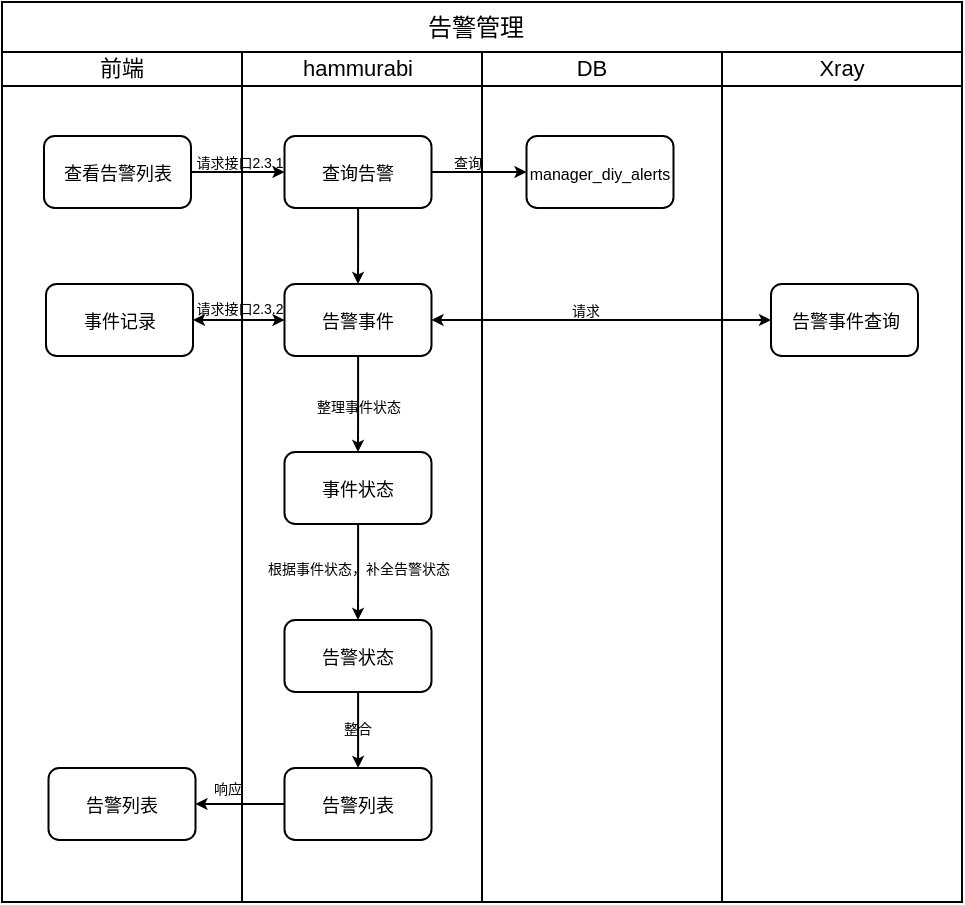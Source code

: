 <mxfile version="24.2.2" type="github">
  <diagram name="第 1 页" id="ot7QKsBdfQUWJrXRQK6z">
    <mxGraphModel dx="1121" dy="1024" grid="0" gridSize="10" guides="1" tooltips="1" connect="1" arrows="1" fold="1" page="0" pageScale="1" pageWidth="1169" pageHeight="827" background="none" math="0" shadow="0">
      <root>
        <mxCell id="0" />
        <mxCell id="1" parent="0" />
        <mxCell id="KSeW5gCTkJjKF3UOKxCf-33" value="" style="rounded=0;whiteSpace=wrap;html=1;container=0;" vertex="1" parent="1">
          <mxGeometry x="194" y="-374" width="480" height="25" as="geometry" />
        </mxCell>
        <mxCell id="KSeW5gCTkJjKF3UOKxCf-34" value="" style="rounded=0;whiteSpace=wrap;html=1;container=0;" vertex="1" parent="1">
          <mxGeometry x="194" y="-349" width="480" height="425" as="geometry" />
        </mxCell>
        <mxCell id="KSeW5gCTkJjKF3UOKxCf-38" value="" style="rounded=0;whiteSpace=wrap;html=1;container=0;" vertex="1" parent="1">
          <mxGeometry x="194" y="-349" width="120" height="17" as="geometry" />
        </mxCell>
        <mxCell id="KSeW5gCTkJjKF3UOKxCf-39" value="" style="rounded=0;whiteSpace=wrap;html=1;container=0;" vertex="1" parent="1">
          <mxGeometry x="314" y="-349" width="120" height="17" as="geometry" />
        </mxCell>
        <mxCell id="KSeW5gCTkJjKF3UOKxCf-40" value="" style="rounded=0;whiteSpace=wrap;html=1;container=0;" vertex="1" parent="1">
          <mxGeometry x="434" y="-349" width="120" height="17" as="geometry" />
        </mxCell>
        <mxCell id="KSeW5gCTkJjKF3UOKxCf-41" value="" style="rounded=0;whiteSpace=wrap;html=1;container=0;" vertex="1" parent="1">
          <mxGeometry x="554" y="-349" width="120" height="17" as="geometry" />
        </mxCell>
        <mxCell id="KSeW5gCTkJjKF3UOKxCf-43" value="" style="rounded=0;whiteSpace=wrap;html=1;container=0;" vertex="1" parent="1">
          <mxGeometry x="194" y="-332" width="120" height="408" as="geometry" />
        </mxCell>
        <mxCell id="KSeW5gCTkJjKF3UOKxCf-44" value="" style="rounded=0;whiteSpace=wrap;html=1;container=0;" vertex="1" parent="1">
          <mxGeometry x="314" y="-332" width="120" height="408" as="geometry" />
        </mxCell>
        <mxCell id="KSeW5gCTkJjKF3UOKxCf-45" value="" style="rounded=0;whiteSpace=wrap;html=1;container=0;" vertex="1" parent="1">
          <mxGeometry x="434" y="-332" width="120" height="408" as="geometry" />
        </mxCell>
        <mxCell id="KSeW5gCTkJjKF3UOKxCf-46" value="" style="rounded=0;whiteSpace=wrap;html=1;container=0;" vertex="1" parent="1">
          <mxGeometry x="554" y="-332" width="120" height="408" as="geometry" />
        </mxCell>
        <mxCell id="KSeW5gCTkJjKF3UOKxCf-50" value="告警管理" style="text;html=1;align=center;verticalAlign=middle;whiteSpace=wrap;rounded=0;" vertex="1" parent="1">
          <mxGeometry x="404" y="-372" width="54" height="21" as="geometry" />
        </mxCell>
        <mxCell id="KSeW5gCTkJjKF3UOKxCf-51" value="&lt;font style=&quot;font-size: 11px;&quot;&gt;前端&lt;/font&gt;" style="text;html=1;align=center;verticalAlign=middle;whiteSpace=wrap;rounded=0;" vertex="1" parent="1">
          <mxGeometry x="216" y="-347" width="76" height="11" as="geometry" />
        </mxCell>
        <mxCell id="KSeW5gCTkJjKF3UOKxCf-52" value="&lt;font style=&quot;font-size: 11px;&quot;&gt;hammurabi&lt;/font&gt;" style="text;html=1;align=center;verticalAlign=middle;whiteSpace=wrap;rounded=0;" vertex="1" parent="1">
          <mxGeometry x="334" y="-347" width="76" height="11" as="geometry" />
        </mxCell>
        <mxCell id="KSeW5gCTkJjKF3UOKxCf-53" value="&lt;font style=&quot;font-size: 11px;&quot;&gt;DB&lt;/font&gt;" style="text;html=1;align=center;verticalAlign=middle;whiteSpace=wrap;rounded=0;" vertex="1" parent="1">
          <mxGeometry x="451" y="-347" width="76" height="11" as="geometry" />
        </mxCell>
        <mxCell id="KSeW5gCTkJjKF3UOKxCf-54" value="&lt;font style=&quot;font-size: 11px;&quot;&gt;Xray&lt;/font&gt;" style="text;html=1;align=center;verticalAlign=middle;whiteSpace=wrap;rounded=0;" vertex="1" parent="1">
          <mxGeometry x="576" y="-347" width="76" height="11" as="geometry" />
        </mxCell>
        <mxCell id="KSeW5gCTkJjKF3UOKxCf-58" style="edgeStyle=orthogonalEdgeStyle;rounded=0;orthogonalLoop=1;jettySize=auto;html=1;entryX=0;entryY=0.5;entryDx=0;entryDy=0;endSize=3;" edge="1" parent="1" source="KSeW5gCTkJjKF3UOKxCf-55" target="KSeW5gCTkJjKF3UOKxCf-56">
          <mxGeometry relative="1" as="geometry" />
        </mxCell>
        <mxCell id="KSeW5gCTkJjKF3UOKxCf-55" value="&lt;font style=&quot;font-size: 9px;&quot;&gt;查看告警列表&lt;/font&gt;" style="rounded=1;whiteSpace=wrap;html=1;" vertex="1" parent="1">
          <mxGeometry x="215" y="-307" width="73.5" height="36" as="geometry" />
        </mxCell>
        <mxCell id="KSeW5gCTkJjKF3UOKxCf-64" style="edgeStyle=orthogonalEdgeStyle;rounded=0;orthogonalLoop=1;jettySize=auto;html=1;entryX=0.5;entryY=0;entryDx=0;entryDy=0;startSize=6;endSize=3;" edge="1" parent="1" source="KSeW5gCTkJjKF3UOKxCf-56" target="KSeW5gCTkJjKF3UOKxCf-61">
          <mxGeometry relative="1" as="geometry" />
        </mxCell>
        <mxCell id="KSeW5gCTkJjKF3UOKxCf-84" style="edgeStyle=orthogonalEdgeStyle;rounded=0;orthogonalLoop=1;jettySize=auto;html=1;entryX=0;entryY=0.5;entryDx=0;entryDy=0;endSize=3;" edge="1" parent="1" source="KSeW5gCTkJjKF3UOKxCf-56" target="KSeW5gCTkJjKF3UOKxCf-57">
          <mxGeometry relative="1" as="geometry" />
        </mxCell>
        <mxCell id="KSeW5gCTkJjKF3UOKxCf-56" value="&lt;font style=&quot;font-size: 9px;&quot;&gt;查询告警&lt;/font&gt;" style="rounded=1;whiteSpace=wrap;html=1;" vertex="1" parent="1">
          <mxGeometry x="335.25" y="-307" width="73.5" height="36" as="geometry" />
        </mxCell>
        <mxCell id="KSeW5gCTkJjKF3UOKxCf-57" value="&lt;font style=&quot;font-size: 8px;&quot;&gt;manager_diy_alerts&lt;/font&gt;" style="rounded=1;whiteSpace=wrap;html=1;" vertex="1" parent="1">
          <mxGeometry x="456.25" y="-307" width="73.5" height="36" as="geometry" />
        </mxCell>
        <mxCell id="KSeW5gCTkJjKF3UOKxCf-60" value="&lt;font style=&quot;font-size: 7px;&quot;&gt;请求接口2.3.1&lt;/font&gt;" style="text;html=1;align=center;verticalAlign=middle;whiteSpace=wrap;rounded=0;" vertex="1" parent="1">
          <mxGeometry x="284" y="-308" width="58" height="26" as="geometry" />
        </mxCell>
        <mxCell id="KSeW5gCTkJjKF3UOKxCf-63" style="edgeStyle=orthogonalEdgeStyle;rounded=0;orthogonalLoop=1;jettySize=auto;html=1;entryX=0;entryY=0.5;entryDx=0;entryDy=0;startArrow=classic;startFill=1;startSize=3;endSize=3;" edge="1" parent="1" source="KSeW5gCTkJjKF3UOKxCf-61" target="KSeW5gCTkJjKF3UOKxCf-62">
          <mxGeometry relative="1" as="geometry" />
        </mxCell>
        <mxCell id="KSeW5gCTkJjKF3UOKxCf-66" style="edgeStyle=orthogonalEdgeStyle;rounded=0;orthogonalLoop=1;jettySize=auto;html=1;entryX=0.5;entryY=0;entryDx=0;entryDy=0;endSize=3;" edge="1" parent="1" source="KSeW5gCTkJjKF3UOKxCf-61" target="KSeW5gCTkJjKF3UOKxCf-65">
          <mxGeometry relative="1" as="geometry" />
        </mxCell>
        <mxCell id="KSeW5gCTkJjKF3UOKxCf-61" value="&lt;font style=&quot;font-size: 9px;&quot;&gt;告警事件&lt;/font&gt;" style="rounded=1;whiteSpace=wrap;html=1;" vertex="1" parent="1">
          <mxGeometry x="335.25" y="-233" width="73.5" height="36" as="geometry" />
        </mxCell>
        <mxCell id="KSeW5gCTkJjKF3UOKxCf-62" value="&lt;font style=&quot;font-size: 9px;&quot;&gt;告警事件查询&lt;/font&gt;" style="rounded=1;whiteSpace=wrap;html=1;" vertex="1" parent="1">
          <mxGeometry x="578.5" y="-233" width="73.5" height="36" as="geometry" />
        </mxCell>
        <mxCell id="KSeW5gCTkJjKF3UOKxCf-71" style="edgeStyle=orthogonalEdgeStyle;rounded=0;orthogonalLoop=1;jettySize=auto;html=1;entryX=0.5;entryY=0;entryDx=0;entryDy=0;endSize=3;" edge="1" parent="1" source="KSeW5gCTkJjKF3UOKxCf-65" target="KSeW5gCTkJjKF3UOKxCf-70">
          <mxGeometry relative="1" as="geometry" />
        </mxCell>
        <mxCell id="KSeW5gCTkJjKF3UOKxCf-65" value="&lt;font style=&quot;font-size: 9px;&quot;&gt;事件状态&lt;/font&gt;" style="rounded=1;whiteSpace=wrap;html=1;" vertex="1" parent="1">
          <mxGeometry x="335.25" y="-149" width="73.5" height="36" as="geometry" />
        </mxCell>
        <mxCell id="KSeW5gCTkJjKF3UOKxCf-67" value="&lt;font style=&quot;font-size: 7px;&quot;&gt;根据事件状态，补全告警状态&lt;/font&gt;" style="text;html=1;align=center;verticalAlign=middle;whiteSpace=wrap;rounded=0;" vertex="1" parent="1">
          <mxGeometry x="324.5" y="-105" width="95" height="26" as="geometry" />
        </mxCell>
        <mxCell id="KSeW5gCTkJjKF3UOKxCf-69" value="&lt;font style=&quot;font-size: 7px;&quot;&gt;整理事件状态&lt;/font&gt;" style="text;html=1;align=center;verticalAlign=middle;whiteSpace=wrap;rounded=0;" vertex="1" parent="1">
          <mxGeometry x="324.5" y="-186" width="95" height="26" as="geometry" />
        </mxCell>
        <mxCell id="KSeW5gCTkJjKF3UOKxCf-74" style="edgeStyle=orthogonalEdgeStyle;rounded=0;orthogonalLoop=1;jettySize=auto;html=1;endSize=3;" edge="1" parent="1" source="KSeW5gCTkJjKF3UOKxCf-70" target="KSeW5gCTkJjKF3UOKxCf-73">
          <mxGeometry relative="1" as="geometry" />
        </mxCell>
        <mxCell id="KSeW5gCTkJjKF3UOKxCf-70" value="&lt;font style=&quot;font-size: 9px;&quot;&gt;告警状态&lt;/font&gt;" style="rounded=1;whiteSpace=wrap;html=1;" vertex="1" parent="1">
          <mxGeometry x="335.25" y="-65" width="73.5" height="36" as="geometry" />
        </mxCell>
        <mxCell id="KSeW5gCTkJjKF3UOKxCf-82" style="edgeStyle=orthogonalEdgeStyle;rounded=0;orthogonalLoop=1;jettySize=auto;html=1;entryX=0;entryY=0.5;entryDx=0;entryDy=0;startArrow=classic;startFill=1;startSize=3;endSize=3;" edge="1" parent="1" source="KSeW5gCTkJjKF3UOKxCf-72" target="KSeW5gCTkJjKF3UOKxCf-61">
          <mxGeometry relative="1" as="geometry" />
        </mxCell>
        <mxCell id="KSeW5gCTkJjKF3UOKxCf-72" value="&lt;font style=&quot;font-size: 9px;&quot;&gt;事件记录&lt;/font&gt;" style="rounded=1;whiteSpace=wrap;html=1;" vertex="1" parent="1">
          <mxGeometry x="216" y="-233" width="73.5" height="36" as="geometry" />
        </mxCell>
        <mxCell id="KSeW5gCTkJjKF3UOKxCf-83" style="edgeStyle=orthogonalEdgeStyle;rounded=0;orthogonalLoop=1;jettySize=auto;html=1;startSize=4;endSize=3;" edge="1" parent="1" source="KSeW5gCTkJjKF3UOKxCf-73" target="KSeW5gCTkJjKF3UOKxCf-77">
          <mxGeometry relative="1" as="geometry" />
        </mxCell>
        <mxCell id="KSeW5gCTkJjKF3UOKxCf-73" value="&lt;font style=&quot;font-size: 9px;&quot;&gt;告警列表&lt;/font&gt;" style="rounded=1;whiteSpace=wrap;html=1;" vertex="1" parent="1">
          <mxGeometry x="335.25" y="9" width="73.5" height="36" as="geometry" />
        </mxCell>
        <mxCell id="KSeW5gCTkJjKF3UOKxCf-76" value="&lt;font style=&quot;font-size: 7px;&quot;&gt;整合&lt;/font&gt;" style="text;html=1;align=center;verticalAlign=middle;whiteSpace=wrap;rounded=0;" vertex="1" parent="1">
          <mxGeometry x="357.25" y="-21" width="29.5" height="17" as="geometry" />
        </mxCell>
        <mxCell id="KSeW5gCTkJjKF3UOKxCf-77" value="&lt;font style=&quot;font-size: 9px;&quot;&gt;告警列表&lt;/font&gt;" style="rounded=1;whiteSpace=wrap;html=1;" vertex="1" parent="1">
          <mxGeometry x="217.25" y="9" width="73.5" height="36" as="geometry" />
        </mxCell>
        <mxCell id="KSeW5gCTkJjKF3UOKxCf-81" value="&lt;font style=&quot;font-size: 7px;&quot;&gt;请求接口2.3.2&lt;/font&gt;" style="text;html=1;align=center;verticalAlign=middle;whiteSpace=wrap;rounded=0;" vertex="1" parent="1">
          <mxGeometry x="284" y="-235" width="58" height="26" as="geometry" />
        </mxCell>
        <mxCell id="KSeW5gCTkJjKF3UOKxCf-86" value="&lt;font style=&quot;font-size: 7px;&quot;&gt;查询&lt;/font&gt;" style="text;html=1;align=center;verticalAlign=middle;whiteSpace=wrap;rounded=0;" vertex="1" parent="1">
          <mxGeometry x="412" y="-304" width="29.5" height="17" as="geometry" />
        </mxCell>
        <mxCell id="KSeW5gCTkJjKF3UOKxCf-87" value="&lt;font style=&quot;font-size: 7px;&quot;&gt;请求&lt;/font&gt;" style="text;html=1;align=center;verticalAlign=middle;whiteSpace=wrap;rounded=0;" vertex="1" parent="1">
          <mxGeometry x="471" y="-230" width="29.5" height="17" as="geometry" />
        </mxCell>
        <mxCell id="KSeW5gCTkJjKF3UOKxCf-88" value="&lt;font style=&quot;font-size: 7px;&quot;&gt;响应&lt;/font&gt;" style="text;html=1;align=center;verticalAlign=middle;whiteSpace=wrap;rounded=0;" vertex="1" parent="1">
          <mxGeometry x="292" y="9" width="29.5" height="17" as="geometry" />
        </mxCell>
      </root>
    </mxGraphModel>
  </diagram>
</mxfile>
